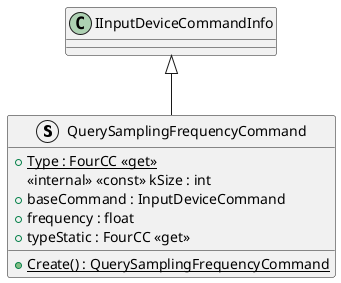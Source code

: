 @startuml
struct QuerySamplingFrequencyCommand {
    + {static} Type : FourCC <<get>>
    <<internal>> <<const>> kSize : int
    + baseCommand : InputDeviceCommand
    + frequency : float
    + typeStatic : FourCC <<get>>
    + {static} Create() : QuerySamplingFrequencyCommand
}
IInputDeviceCommandInfo <|-- QuerySamplingFrequencyCommand
@enduml
